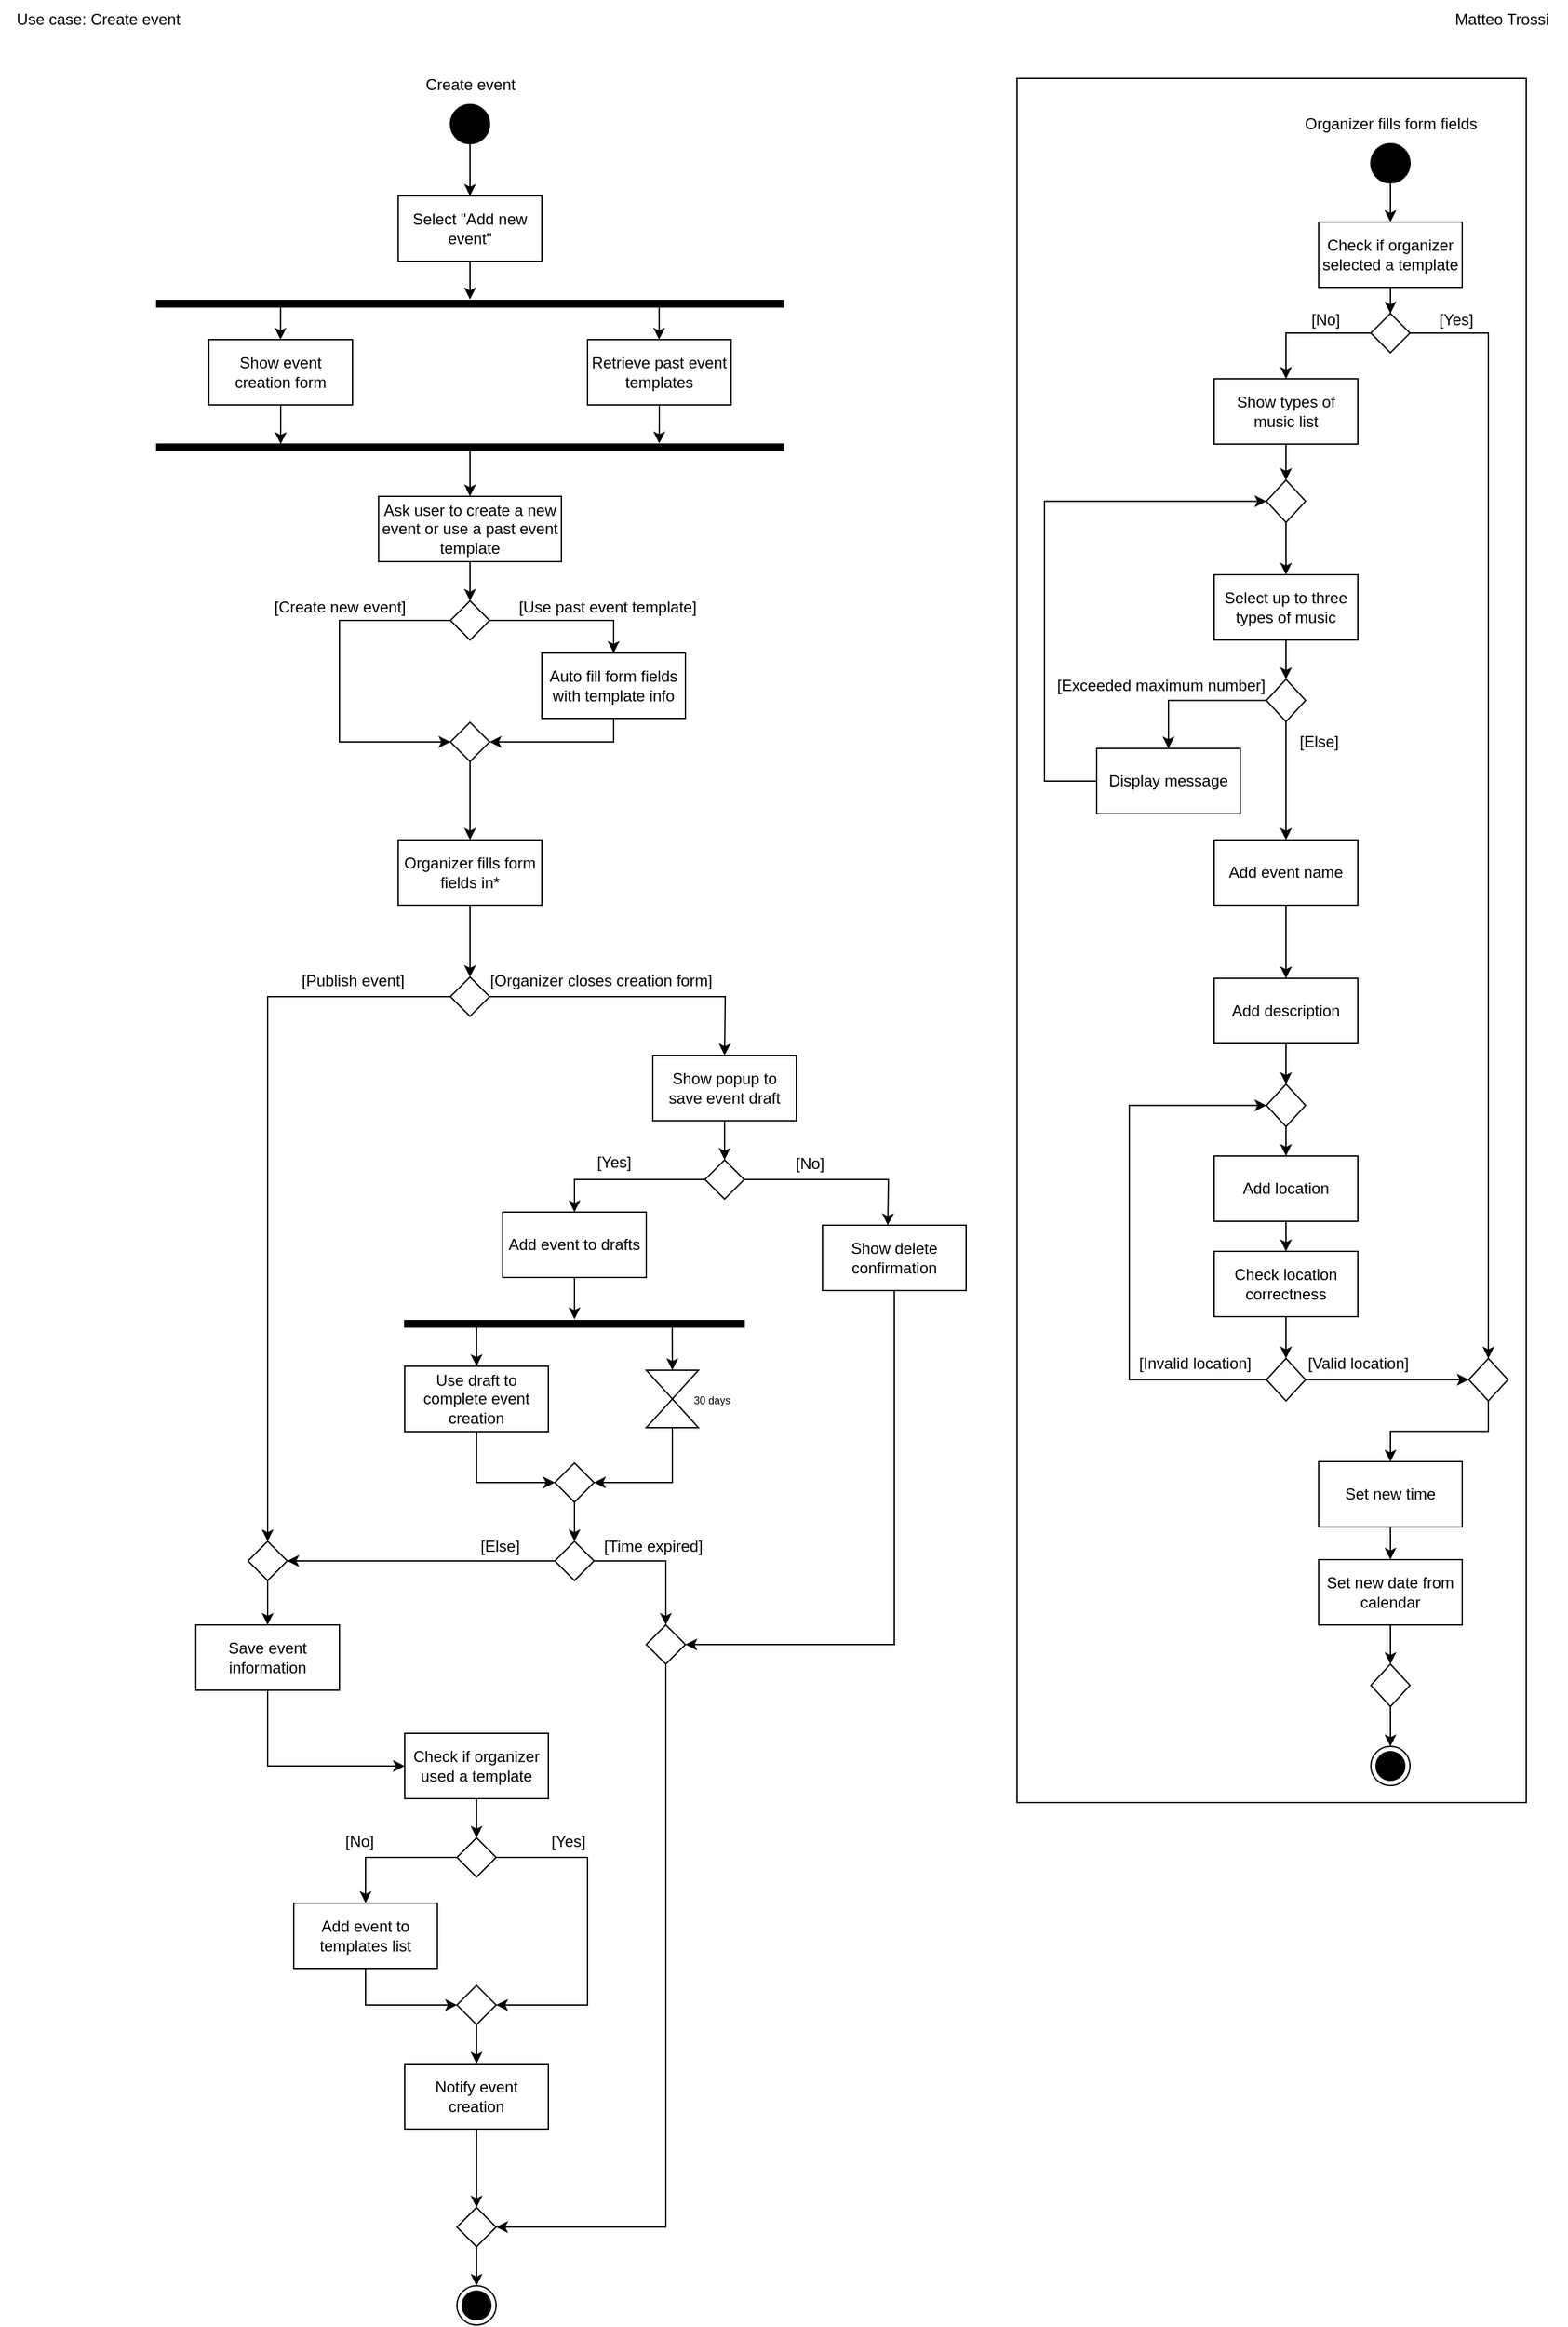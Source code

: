 <mxfile version="23.1.5" type="device">
  <diagram name="Pagina-1" id="si4TDgVHSqusrdg_kCTG">
    <mxGraphModel dx="1592" dy="876" grid="1" gridSize="10" guides="1" tooltips="1" connect="1" arrows="1" fold="1" page="1" pageScale="1" pageWidth="1200" pageHeight="1920" math="0" shadow="0">
      <root>
        <mxCell id="0" />
        <mxCell id="1" parent="0" />
        <mxCell id="D93T6N4fstOyUqNBrCEF-238" value="" style="rounded=0;whiteSpace=wrap;html=1;" parent="1" vertex="1">
          <mxGeometry x="779" y="60" width="390" height="1320" as="geometry" />
        </mxCell>
        <mxCell id="D93T6N4fstOyUqNBrCEF-4" value="Select &quot;Add new event&quot;" style="html=1;whiteSpace=wrap;" parent="1" vertex="1">
          <mxGeometry x="305" y="150" width="110" height="50" as="geometry" />
        </mxCell>
        <mxCell id="D93T6N4fstOyUqNBrCEF-13" value="" style="edgeStyle=orthogonalEdgeStyle;rounded=0;orthogonalLoop=1;jettySize=auto;html=1;" parent="1" source="D93T6N4fstOyUqNBrCEF-8" target="D93T6N4fstOyUqNBrCEF-4" edge="1">
          <mxGeometry relative="1" as="geometry" />
        </mxCell>
        <mxCell id="D93T6N4fstOyUqNBrCEF-8" value="" style="ellipse;fillColor=strokeColor;html=1;" parent="1" vertex="1">
          <mxGeometry x="345" y="80" width="30" height="30" as="geometry" />
        </mxCell>
        <mxCell id="D93T6N4fstOyUqNBrCEF-9" value="" style="ellipse;html=1;shape=endState;fillColor=strokeColor;" parent="1" vertex="1">
          <mxGeometry x="350" y="1750" width="30" height="30" as="geometry" />
        </mxCell>
        <mxCell id="D93T6N4fstOyUqNBrCEF-10" value="Use case: Create event" style="text;html=1;align=center;verticalAlign=middle;resizable=0;points=[];autosize=1;strokeColor=none;fillColor=none;" parent="1" vertex="1">
          <mxGeometry width="150" height="30" as="geometry" />
        </mxCell>
        <mxCell id="D93T6N4fstOyUqNBrCEF-11" value="Matteo Trossi" style="text;html=1;align=center;verticalAlign=middle;resizable=0;points=[];autosize=1;strokeColor=none;fillColor=none;" parent="1" vertex="1">
          <mxGeometry x="1100" width="100" height="30" as="geometry" />
        </mxCell>
        <mxCell id="D93T6N4fstOyUqNBrCEF-12" value="Create event" style="text;html=1;align=center;verticalAlign=middle;resizable=0;points=[];autosize=1;strokeColor=none;fillColor=none;" parent="1" vertex="1">
          <mxGeometry x="315" y="50" width="90" height="30" as="geometry" />
        </mxCell>
        <mxCell id="D93T6N4fstOyUqNBrCEF-116" style="edgeStyle=orthogonalEdgeStyle;rounded=0;orthogonalLoop=1;jettySize=auto;html=1;" parent="1" source="D93T6N4fstOyUqNBrCEF-17" edge="1">
          <mxGeometry relative="1" as="geometry">
            <mxPoint x="215" y="340" as="targetPoint" />
          </mxGeometry>
        </mxCell>
        <mxCell id="D93T6N4fstOyUqNBrCEF-17" value="Show event creation form" style="html=1;whiteSpace=wrap;" parent="1" vertex="1">
          <mxGeometry x="160" y="260" width="110" height="50" as="geometry" />
        </mxCell>
        <mxCell id="2oemb78n1IJz1QsY55nb-6" style="edgeStyle=orthogonalEdgeStyle;rounded=0;orthogonalLoop=1;jettySize=auto;html=1;entryX=0.5;entryY=0;entryDx=0;entryDy=0;" parent="1" source="D93T6N4fstOyUqNBrCEF-22" target="2oemb78n1IJz1QsY55nb-4" edge="1">
          <mxGeometry relative="1" as="geometry" />
        </mxCell>
        <mxCell id="D93T6N4fstOyUqNBrCEF-22" value="" style="html=1;points=[];perimeter=orthogonalPerimeter;fillColor=strokeColor;direction=south;" parent="1" vertex="1">
          <mxGeometry x="120" y="340" width="480" height="5" as="geometry" />
        </mxCell>
        <mxCell id="D93T6N4fstOyUqNBrCEF-23" value="Organizer fills form fields in*" style="html=1;whiteSpace=wrap;" parent="1" vertex="1">
          <mxGeometry x="305" y="643" width="110" height="50" as="geometry" />
        </mxCell>
        <mxCell id="D93T6N4fstOyUqNBrCEF-63" style="edgeStyle=orthogonalEdgeStyle;rounded=0;orthogonalLoop=1;jettySize=auto;html=1;entryX=0.5;entryY=0;entryDx=0;entryDy=0;" parent="1" source="D93T6N4fstOyUqNBrCEF-40" edge="1">
          <mxGeometry relative="1" as="geometry">
            <mxPoint x="555.0" y="808" as="targetPoint" />
          </mxGeometry>
        </mxCell>
        <mxCell id="D93T6N4fstOyUqNBrCEF-148" style="edgeStyle=orthogonalEdgeStyle;rounded=0;orthogonalLoop=1;jettySize=auto;html=1;entryX=0.5;entryY=0;entryDx=0;entryDy=0;" parent="1" source="D93T6N4fstOyUqNBrCEF-40" target="D93T6N4fstOyUqNBrCEF-147" edge="1">
          <mxGeometry relative="1" as="geometry" />
        </mxCell>
        <mxCell id="D93T6N4fstOyUqNBrCEF-40" value="" style="rhombus;" parent="1" vertex="1">
          <mxGeometry x="345" y="748" width="30" height="30" as="geometry" />
        </mxCell>
        <mxCell id="D93T6N4fstOyUqNBrCEF-41" value="Save event information" style="html=1;whiteSpace=wrap;" parent="1" vertex="1">
          <mxGeometry x="150" y="1244" width="110" height="50" as="geometry" />
        </mxCell>
        <mxCell id="D93T6N4fstOyUqNBrCEF-43" value="[Publish event]" style="text;html=1;align=center;verticalAlign=middle;resizable=0;points=[];autosize=1;strokeColor=none;fillColor=none;" parent="1" vertex="1">
          <mxGeometry x="220" y="736" width="100" height="30" as="geometry" />
        </mxCell>
        <mxCell id="D93T6N4fstOyUqNBrCEF-150" style="edgeStyle=orthogonalEdgeStyle;rounded=0;orthogonalLoop=1;jettySize=auto;html=1;exitX=0.5;exitY=1;exitDx=0;exitDy=0;" parent="1" source="D93T6N4fstOyUqNBrCEF-41" target="D93T6N4fstOyUqNBrCEF-161" edge="1">
          <mxGeometry relative="1" as="geometry">
            <mxPoint x="205" y="1370" as="sourcePoint" />
            <mxPoint x="310" y="1505" as="targetPoint" />
            <Array as="points">
              <mxPoint x="205" y="1352" />
            </Array>
          </mxGeometry>
        </mxCell>
        <mxCell id="D93T6N4fstOyUqNBrCEF-65" style="edgeStyle=orthogonalEdgeStyle;rounded=0;orthogonalLoop=1;jettySize=auto;html=1;entryX=0.5;entryY=0;entryDx=0;entryDy=0;" parent="1" source="D93T6N4fstOyUqNBrCEF-49" target="D93T6N4fstOyUqNBrCEF-64" edge="1">
          <mxGeometry relative="1" as="geometry" />
        </mxCell>
        <mxCell id="D93T6N4fstOyUqNBrCEF-49" value="Show popup to save event draft" style="html=1;whiteSpace=wrap;" parent="1" vertex="1">
          <mxGeometry x="500" y="808" width="110" height="50" as="geometry" />
        </mxCell>
        <mxCell id="D93T6N4fstOyUqNBrCEF-51" value="[Yes]" style="text;html=1;align=center;verticalAlign=middle;resizable=0;points=[];autosize=1;strokeColor=none;fillColor=none;" parent="1" vertex="1">
          <mxGeometry x="445" y="875" width="50" height="30" as="geometry" />
        </mxCell>
        <mxCell id="D93T6N4fstOyUqNBrCEF-61" value="[Organizer closes creation form]" style="text;html=1;align=center;verticalAlign=middle;resizable=0;points=[];autosize=1;strokeColor=none;fillColor=none;" parent="1" vertex="1">
          <mxGeometry x="365" y="736" width="190" height="30" as="geometry" />
        </mxCell>
        <mxCell id="D93T6N4fstOyUqNBrCEF-66" style="edgeStyle=orthogonalEdgeStyle;rounded=0;orthogonalLoop=1;jettySize=auto;html=1;exitX=0;exitY=0.5;exitDx=0;exitDy=0;entryX=0.5;entryY=0;entryDx=0;entryDy=0;" parent="1" source="D93T6N4fstOyUqNBrCEF-64" target="D93T6N4fstOyUqNBrCEF-139" edge="1">
          <mxGeometry relative="1" as="geometry">
            <mxPoint x="440.0" y="938" as="targetPoint" />
          </mxGeometry>
        </mxCell>
        <mxCell id="D93T6N4fstOyUqNBrCEF-69" style="edgeStyle=orthogonalEdgeStyle;rounded=0;orthogonalLoop=1;jettySize=auto;html=1;exitX=1;exitY=0.5;exitDx=0;exitDy=0;" parent="1" source="D93T6N4fstOyUqNBrCEF-64" edge="1">
          <mxGeometry relative="1" as="geometry">
            <mxPoint x="680" y="938" as="targetPoint" />
          </mxGeometry>
        </mxCell>
        <mxCell id="D93T6N4fstOyUqNBrCEF-64" value="" style="rhombus;" parent="1" vertex="1">
          <mxGeometry x="540" y="888" width="30" height="30" as="geometry" />
        </mxCell>
        <mxCell id="D93T6N4fstOyUqNBrCEF-145" style="edgeStyle=orthogonalEdgeStyle;rounded=0;orthogonalLoop=1;jettySize=auto;html=1;entryX=0;entryY=0.5;entryDx=0;entryDy=0;" parent="1" source="D93T6N4fstOyUqNBrCEF-67" target="D93T6N4fstOyUqNBrCEF-78" edge="1">
          <mxGeometry relative="1" as="geometry">
            <Array as="points">
              <mxPoint x="365" y="1135" />
            </Array>
          </mxGeometry>
        </mxCell>
        <mxCell id="D93T6N4fstOyUqNBrCEF-67" value="Use draft to complete event creation" style="html=1;whiteSpace=wrap;" parent="1" vertex="1">
          <mxGeometry x="310" y="1046" width="110" height="50" as="geometry" />
        </mxCell>
        <mxCell id="D93T6N4fstOyUqNBrCEF-103" style="edgeStyle=orthogonalEdgeStyle;rounded=0;orthogonalLoop=1;jettySize=auto;html=1;exitX=0.5;exitY=1;exitDx=0;exitDy=0;entryX=1;entryY=0.5;entryDx=0;entryDy=0;" parent="1" source="D93T6N4fstOyUqNBrCEF-70" target="D93T6N4fstOyUqNBrCEF-102" edge="1">
          <mxGeometry relative="1" as="geometry" />
        </mxCell>
        <mxCell id="D93T6N4fstOyUqNBrCEF-70" value="Show delete confirmation" style="html=1;whiteSpace=wrap;" parent="1" vertex="1">
          <mxGeometry x="630" y="938" width="110" height="50" as="geometry" />
        </mxCell>
        <mxCell id="D93T6N4fstOyUqNBrCEF-71" value="[No]" style="text;html=1;align=center;verticalAlign=middle;resizable=0;points=[];autosize=1;strokeColor=none;fillColor=none;" parent="1" vertex="1">
          <mxGeometry x="595" y="876" width="50" height="30" as="geometry" />
        </mxCell>
        <mxCell id="D93T6N4fstOyUqNBrCEF-73" style="edgeStyle=orthogonalEdgeStyle;rounded=0;orthogonalLoop=1;jettySize=auto;html=1;" parent="1" source="D93T6N4fstOyUqNBrCEF-72" target="D93T6N4fstOyUqNBrCEF-9" edge="1">
          <mxGeometry relative="1" as="geometry" />
        </mxCell>
        <mxCell id="D93T6N4fstOyUqNBrCEF-72" value="" style="rhombus;" parent="1" vertex="1">
          <mxGeometry x="350" y="1690" width="30" height="30" as="geometry" />
        </mxCell>
        <mxCell id="D93T6N4fstOyUqNBrCEF-142" style="edgeStyle=orthogonalEdgeStyle;rounded=0;orthogonalLoop=1;jettySize=auto;html=1;entryX=0.5;entryY=0;entryDx=0;entryDy=0;" parent="1" source="D93T6N4fstOyUqNBrCEF-76" target="D93T6N4fstOyUqNBrCEF-67" edge="1">
          <mxGeometry relative="1" as="geometry">
            <Array as="points">
              <mxPoint x="365" y="1030" />
              <mxPoint x="365" y="1030" />
            </Array>
          </mxGeometry>
        </mxCell>
        <mxCell id="D93T6N4fstOyUqNBrCEF-143" style="edgeStyle=orthogonalEdgeStyle;rounded=0;orthogonalLoop=1;jettySize=auto;html=1;entryX=0.5;entryY=1;entryDx=0;entryDy=0;" parent="1" target="D93T6N4fstOyUqNBrCEF-77" edge="1">
          <mxGeometry relative="1" as="geometry">
            <mxPoint x="514.94" y="1016" as="sourcePoint" />
            <mxPoint x="514.94" y="1040" as="targetPoint" />
            <Array as="points">
              <mxPoint x="515" y="1020" />
            </Array>
          </mxGeometry>
        </mxCell>
        <mxCell id="D93T6N4fstOyUqNBrCEF-76" value="" style="html=1;points=[];perimeter=orthogonalPerimeter;fillColor=strokeColor;direction=south;" parent="1" vertex="1">
          <mxGeometry x="310" y="1011" width="260" height="5" as="geometry" />
        </mxCell>
        <mxCell id="D93T6N4fstOyUqNBrCEF-89" style="edgeStyle=orthogonalEdgeStyle;rounded=0;orthogonalLoop=1;jettySize=auto;html=1;exitX=0.5;exitY=0;exitDx=0;exitDy=0;entryX=1;entryY=0.5;entryDx=0;entryDy=0;" parent="1" source="D93T6N4fstOyUqNBrCEF-77" target="D93T6N4fstOyUqNBrCEF-78" edge="1">
          <mxGeometry relative="1" as="geometry" />
        </mxCell>
        <mxCell id="D93T6N4fstOyUqNBrCEF-77" value="" style="shape=collate;html=1;direction=west;" parent="1" vertex="1">
          <mxGeometry x="495" y="1049" width="40" height="44" as="geometry" />
        </mxCell>
        <mxCell id="D93T6N4fstOyUqNBrCEF-90" style="edgeStyle=orthogonalEdgeStyle;rounded=0;orthogonalLoop=1;jettySize=auto;html=1;entryX=0.5;entryY=0;entryDx=0;entryDy=0;" parent="1" source="D93T6N4fstOyUqNBrCEF-78" target="D93T6N4fstOyUqNBrCEF-91" edge="1">
          <mxGeometry relative="1" as="geometry">
            <mxPoint x="440" y="1146" as="targetPoint" />
            <Array as="points" />
          </mxGeometry>
        </mxCell>
        <mxCell id="D93T6N4fstOyUqNBrCEF-78" value="" style="rhombus;" parent="1" vertex="1">
          <mxGeometry x="425" y="1120" width="30" height="30" as="geometry" />
        </mxCell>
        <mxCell id="D93T6N4fstOyUqNBrCEF-79" value="&lt;font style=&quot;font-size: 8px;&quot;&gt;30 days&lt;/font&gt;" style="text;html=1;align=center;verticalAlign=middle;resizable=0;points=[];autosize=1;strokeColor=none;fillColor=none;" parent="1" vertex="1">
          <mxGeometry x="520" y="1056" width="50" height="30" as="geometry" />
        </mxCell>
        <mxCell id="D93T6N4fstOyUqNBrCEF-94" style="edgeStyle=orthogonalEdgeStyle;rounded=0;orthogonalLoop=1;jettySize=auto;html=1;entryX=0.5;entryY=0;entryDx=0;entryDy=0;" parent="1" source="D93T6N4fstOyUqNBrCEF-91" target="D93T6N4fstOyUqNBrCEF-102" edge="1">
          <mxGeometry relative="1" as="geometry">
            <mxPoint x="510" y="1196" as="targetPoint" />
          </mxGeometry>
        </mxCell>
        <mxCell id="D93T6N4fstOyUqNBrCEF-95" style="edgeStyle=orthogonalEdgeStyle;rounded=0;orthogonalLoop=1;jettySize=auto;html=1;exitX=0;exitY=0.5;exitDx=0;exitDy=0;entryX=1;entryY=0.5;entryDx=0;entryDy=0;" parent="1" source="D93T6N4fstOyUqNBrCEF-91" target="D93T6N4fstOyUqNBrCEF-147" edge="1">
          <mxGeometry relative="1" as="geometry">
            <mxPoint x="370" y="1244" as="targetPoint" />
            <Array as="points" />
          </mxGeometry>
        </mxCell>
        <mxCell id="D93T6N4fstOyUqNBrCEF-91" value="" style="rhombus;" parent="1" vertex="1">
          <mxGeometry x="425" y="1180" width="30" height="30" as="geometry" />
        </mxCell>
        <mxCell id="D93T6N4fstOyUqNBrCEF-96" value="[Time expired]" style="text;html=1;align=center;verticalAlign=middle;resizable=0;points=[];autosize=1;strokeColor=none;fillColor=none;" parent="1" vertex="1">
          <mxGeometry x="450" y="1169" width="100" height="30" as="geometry" />
        </mxCell>
        <mxCell id="D93T6N4fstOyUqNBrCEF-97" value="&amp;nbsp;[Else]" style="text;html=1;align=center;verticalAlign=middle;resizable=0;points=[];autosize=1;strokeColor=none;fillColor=none;" parent="1" vertex="1">
          <mxGeometry x="351" y="1169" width="60" height="30" as="geometry" />
        </mxCell>
        <mxCell id="D93T6N4fstOyUqNBrCEF-104" style="edgeStyle=orthogonalEdgeStyle;rounded=0;orthogonalLoop=1;jettySize=auto;html=1;exitX=0.5;exitY=1;exitDx=0;exitDy=0;entryX=1;entryY=0.5;entryDx=0;entryDy=0;" parent="1" source="D93T6N4fstOyUqNBrCEF-102" target="D93T6N4fstOyUqNBrCEF-72" edge="1">
          <mxGeometry relative="1" as="geometry" />
        </mxCell>
        <mxCell id="D93T6N4fstOyUqNBrCEF-102" value="" style="rhombus;" parent="1" vertex="1">
          <mxGeometry x="495" y="1244" width="30" height="30" as="geometry" />
        </mxCell>
        <mxCell id="D93T6N4fstOyUqNBrCEF-117" style="edgeStyle=orthogonalEdgeStyle;rounded=0;orthogonalLoop=1;jettySize=auto;html=1;entryX=-0.1;entryY=0.198;entryDx=0;entryDy=0;entryPerimeter=0;" parent="1" source="D93T6N4fstOyUqNBrCEF-105" target="D93T6N4fstOyUqNBrCEF-22" edge="1">
          <mxGeometry relative="1" as="geometry">
            <mxPoint x="505" y="350.0" as="targetPoint" />
          </mxGeometry>
        </mxCell>
        <mxCell id="D93T6N4fstOyUqNBrCEF-105" value="Retrieve past event templates" style="html=1;whiteSpace=wrap;" parent="1" vertex="1">
          <mxGeometry x="450" y="260" width="110" height="50" as="geometry" />
        </mxCell>
        <mxCell id="D93T6N4fstOyUqNBrCEF-106" value="" style="html=1;points=[];perimeter=orthogonalPerimeter;fillColor=strokeColor;direction=south;" parent="1" vertex="1">
          <mxGeometry x="120" y="230" width="480" height="5" as="geometry" />
        </mxCell>
        <mxCell id="D93T6N4fstOyUqNBrCEF-112" style="edgeStyle=orthogonalEdgeStyle;rounded=0;orthogonalLoop=1;jettySize=auto;html=1;entryX=-0.145;entryY=0.5;entryDx=0;entryDy=0;entryPerimeter=0;" parent="1" source="D93T6N4fstOyUqNBrCEF-4" target="D93T6N4fstOyUqNBrCEF-106" edge="1">
          <mxGeometry relative="1" as="geometry" />
        </mxCell>
        <mxCell id="D93T6N4fstOyUqNBrCEF-133" style="edgeStyle=orthogonalEdgeStyle;rounded=0;orthogonalLoop=1;jettySize=auto;html=1;entryX=0;entryY=0.5;entryDx=0;entryDy=0;exitX=0;exitY=0.5;exitDx=0;exitDy=0;" parent="1" source="D93T6N4fstOyUqNBrCEF-119" target="D93T6N4fstOyUqNBrCEF-130" edge="1">
          <mxGeometry relative="1" as="geometry">
            <Array as="points">
              <mxPoint x="260" y="475" />
              <mxPoint x="260" y="568" />
            </Array>
            <mxPoint x="340" y="470" as="sourcePoint" />
          </mxGeometry>
        </mxCell>
        <mxCell id="D93T6N4fstOyUqNBrCEF-119" value="" style="rhombus;" parent="1" vertex="1">
          <mxGeometry x="345" y="460" width="30" height="30" as="geometry" />
        </mxCell>
        <mxCell id="D93T6N4fstOyUqNBrCEF-123" value="[Create new event]" style="text;html=1;align=center;verticalAlign=middle;resizable=0;points=[];autosize=1;strokeColor=none;fillColor=none;" parent="1" vertex="1">
          <mxGeometry x="200" y="450" width="120" height="30" as="geometry" />
        </mxCell>
        <mxCell id="D93T6N4fstOyUqNBrCEF-125" value="[Use past event template]" style="text;html=1;align=center;verticalAlign=middle;resizable=0;points=[];autosize=1;strokeColor=none;fillColor=none;" parent="1" vertex="1">
          <mxGeometry x="385" y="450" width="160" height="30" as="geometry" />
        </mxCell>
        <mxCell id="D93T6N4fstOyUqNBrCEF-132" style="edgeStyle=orthogonalEdgeStyle;rounded=0;orthogonalLoop=1;jettySize=auto;html=1;entryX=1;entryY=0.5;entryDx=0;entryDy=0;" parent="1" source="D93T6N4fstOyUqNBrCEF-126" target="D93T6N4fstOyUqNBrCEF-130" edge="1">
          <mxGeometry relative="1" as="geometry">
            <Array as="points">
              <mxPoint x="470" y="568" />
            </Array>
          </mxGeometry>
        </mxCell>
        <mxCell id="D93T6N4fstOyUqNBrCEF-126" value="Auto fill form fields with template info" style="html=1;whiteSpace=wrap;" parent="1" vertex="1">
          <mxGeometry x="415" y="500" width="110" height="50" as="geometry" />
        </mxCell>
        <mxCell id="D93T6N4fstOyUqNBrCEF-129" style="edgeStyle=orthogonalEdgeStyle;rounded=0;orthogonalLoop=1;jettySize=auto;html=1;entryX=0.5;entryY=0;entryDx=0;entryDy=0;" parent="1" source="D93T6N4fstOyUqNBrCEF-23" target="D93T6N4fstOyUqNBrCEF-40" edge="1">
          <mxGeometry relative="1" as="geometry">
            <mxPoint x="370" y="733" as="targetPoint" />
          </mxGeometry>
        </mxCell>
        <mxCell id="D93T6N4fstOyUqNBrCEF-131" style="edgeStyle=orthogonalEdgeStyle;rounded=0;orthogonalLoop=1;jettySize=auto;html=1;entryX=0.5;entryY=0;entryDx=0;entryDy=0;" parent="1" source="D93T6N4fstOyUqNBrCEF-130" target="D93T6N4fstOyUqNBrCEF-23" edge="1">
          <mxGeometry relative="1" as="geometry" />
        </mxCell>
        <mxCell id="D93T6N4fstOyUqNBrCEF-130" value="" style="rhombus;" parent="1" vertex="1">
          <mxGeometry x="345" y="553" width="30" height="30" as="geometry" />
        </mxCell>
        <mxCell id="D93T6N4fstOyUqNBrCEF-136" style="edgeStyle=orthogonalEdgeStyle;rounded=0;orthogonalLoop=1;jettySize=auto;html=1;exitX=1;exitY=0.5;exitDx=0;exitDy=0;entryX=0.5;entryY=0;entryDx=0;entryDy=0;" parent="1" source="D93T6N4fstOyUqNBrCEF-119" target="D93T6N4fstOyUqNBrCEF-126" edge="1">
          <mxGeometry relative="1" as="geometry">
            <mxPoint x="375" y="415" as="sourcePoint" />
            <mxPoint x="470.38" y="457" as="targetPoint" />
            <Array as="points">
              <mxPoint x="470" y="475" />
            </Array>
          </mxGeometry>
        </mxCell>
        <mxCell id="D93T6N4fstOyUqNBrCEF-139" value="Add event to drafts" style="html=1;whiteSpace=wrap;" parent="1" vertex="1">
          <mxGeometry x="385" y="928" width="110" height="50" as="geometry" />
        </mxCell>
        <mxCell id="D93T6N4fstOyUqNBrCEF-141" style="edgeStyle=orthogonalEdgeStyle;rounded=0;orthogonalLoop=1;jettySize=auto;html=1;" parent="1" source="D93T6N4fstOyUqNBrCEF-139" edge="1">
          <mxGeometry relative="1" as="geometry">
            <mxPoint x="440" y="1010" as="targetPoint" />
          </mxGeometry>
        </mxCell>
        <mxCell id="D93T6N4fstOyUqNBrCEF-149" style="edgeStyle=orthogonalEdgeStyle;rounded=0;orthogonalLoop=1;jettySize=auto;html=1;entryX=0.5;entryY=0;entryDx=0;entryDy=0;" parent="1" source="D93T6N4fstOyUqNBrCEF-147" target="D93T6N4fstOyUqNBrCEF-41" edge="1">
          <mxGeometry relative="1" as="geometry" />
        </mxCell>
        <mxCell id="D93T6N4fstOyUqNBrCEF-147" value="" style="rhombus;" parent="1" vertex="1">
          <mxGeometry x="190" y="1180" width="30" height="30" as="geometry" />
        </mxCell>
        <mxCell id="D93T6N4fstOyUqNBrCEF-198" style="edgeStyle=orthogonalEdgeStyle;rounded=0;orthogonalLoop=1;jettySize=auto;html=1;" parent="1" source="D93T6N4fstOyUqNBrCEF-151" target="D93T6N4fstOyUqNBrCEF-180" edge="1">
          <mxGeometry relative="1" as="geometry" />
        </mxCell>
        <mxCell id="D93T6N4fstOyUqNBrCEF-151" value="" style="ellipse;fillColor=strokeColor;html=1;" parent="1" vertex="1">
          <mxGeometry x="1050" y="110" width="30" height="30" as="geometry" />
        </mxCell>
        <mxCell id="D93T6N4fstOyUqNBrCEF-152" value="" style="ellipse;html=1;shape=endState;fillColor=strokeColor;" parent="1" vertex="1">
          <mxGeometry x="1050" y="1337" width="30" height="30" as="geometry" />
        </mxCell>
        <mxCell id="D93T6N4fstOyUqNBrCEF-153" value="Organizer fills form fields" style="text;html=1;align=center;verticalAlign=middle;resizable=0;points=[];autosize=1;strokeColor=none;fillColor=none;" parent="1" vertex="1">
          <mxGeometry x="985" y="80" width="160" height="30" as="geometry" />
        </mxCell>
        <mxCell id="D93T6N4fstOyUqNBrCEF-157" style="edgeStyle=orthogonalEdgeStyle;rounded=0;orthogonalLoop=1;jettySize=auto;html=1;" parent="1" source="D93T6N4fstOyUqNBrCEF-155" target="D93T6N4fstOyUqNBrCEF-203" edge="1">
          <mxGeometry relative="1" as="geometry">
            <mxPoint x="960" y="290" as="targetPoint" />
          </mxGeometry>
        </mxCell>
        <mxCell id="D93T6N4fstOyUqNBrCEF-158" style="edgeStyle=orthogonalEdgeStyle;rounded=0;orthogonalLoop=1;jettySize=auto;html=1;exitX=1;exitY=0.5;exitDx=0;exitDy=0;entryX=0.5;entryY=0;entryDx=0;entryDy=0;" parent="1" source="D93T6N4fstOyUqNBrCEF-155" target="D93T6N4fstOyUqNBrCEF-234" edge="1">
          <mxGeometry relative="1" as="geometry">
            <mxPoint x="1140" y="1000" as="targetPoint" />
            <Array as="points">
              <mxPoint x="1140" y="255" />
              <mxPoint x="1140" y="1040" />
            </Array>
          </mxGeometry>
        </mxCell>
        <mxCell id="D93T6N4fstOyUqNBrCEF-155" value="" style="rhombus;" parent="1" vertex="1">
          <mxGeometry x="1050" y="240" width="30" height="30" as="geometry" />
        </mxCell>
        <mxCell id="D93T6N4fstOyUqNBrCEF-169" style="edgeStyle=orthogonalEdgeStyle;rounded=0;orthogonalLoop=1;jettySize=auto;html=1;entryX=0.5;entryY=0;entryDx=0;entryDy=0;" parent="1" source="D93T6N4fstOyUqNBrCEF-161" target="D93T6N4fstOyUqNBrCEF-162" edge="1">
          <mxGeometry relative="1" as="geometry" />
        </mxCell>
        <mxCell id="D93T6N4fstOyUqNBrCEF-161" value="Check if organizer used a template" style="html=1;whiteSpace=wrap;" parent="1" vertex="1">
          <mxGeometry x="310" y="1327" width="110" height="50" as="geometry" />
        </mxCell>
        <mxCell id="D93T6N4fstOyUqNBrCEF-168" style="edgeStyle=orthogonalEdgeStyle;rounded=0;orthogonalLoop=1;jettySize=auto;html=1;exitX=1;exitY=0.5;exitDx=0;exitDy=0;entryX=1;entryY=0.5;entryDx=0;entryDy=0;" parent="1" source="D93T6N4fstOyUqNBrCEF-162" target="D93T6N4fstOyUqNBrCEF-174" edge="1">
          <mxGeometry relative="1" as="geometry">
            <mxPoint x="380" y="1542" as="targetPoint" />
            <Array as="points">
              <mxPoint x="450" y="1422" />
              <mxPoint x="450" y="1535" />
            </Array>
          </mxGeometry>
        </mxCell>
        <mxCell id="D93T6N4fstOyUqNBrCEF-176" style="edgeStyle=orthogonalEdgeStyle;rounded=0;orthogonalLoop=1;jettySize=auto;html=1;entryX=0.5;entryY=0;entryDx=0;entryDy=0;" parent="1" source="D93T6N4fstOyUqNBrCEF-162" target="D93T6N4fstOyUqNBrCEF-173" edge="1">
          <mxGeometry relative="1" as="geometry" />
        </mxCell>
        <mxCell id="D93T6N4fstOyUqNBrCEF-162" value="" style="rhombus;" parent="1" vertex="1">
          <mxGeometry x="350" y="1407" width="30" height="30" as="geometry" />
        </mxCell>
        <mxCell id="D93T6N4fstOyUqNBrCEF-171" value="[Yes]" style="text;html=1;align=center;verticalAlign=middle;resizable=0;points=[];autosize=1;strokeColor=none;fillColor=none;" parent="1" vertex="1">
          <mxGeometry x="410" y="1395" width="50" height="30" as="geometry" />
        </mxCell>
        <mxCell id="D93T6N4fstOyUqNBrCEF-172" value="[No]" style="text;html=1;align=center;verticalAlign=middle;resizable=0;points=[];autosize=1;strokeColor=none;fillColor=none;" parent="1" vertex="1">
          <mxGeometry x="250" y="1395" width="50" height="30" as="geometry" />
        </mxCell>
        <mxCell id="D93T6N4fstOyUqNBrCEF-173" value="Add event to templates list" style="html=1;whiteSpace=wrap;" parent="1" vertex="1">
          <mxGeometry x="225" y="1457" width="110" height="50" as="geometry" />
        </mxCell>
        <mxCell id="D93T6N4fstOyUqNBrCEF-196" style="edgeStyle=orthogonalEdgeStyle;rounded=0;orthogonalLoop=1;jettySize=auto;html=1;entryX=0.5;entryY=0;entryDx=0;entryDy=0;" parent="1" source="D93T6N4fstOyUqNBrCEF-174" target="D93T6N4fstOyUqNBrCEF-193" edge="1">
          <mxGeometry relative="1" as="geometry" />
        </mxCell>
        <mxCell id="D93T6N4fstOyUqNBrCEF-174" value="" style="rhombus;" parent="1" vertex="1">
          <mxGeometry x="350" y="1520" width="30" height="30" as="geometry" />
        </mxCell>
        <mxCell id="D93T6N4fstOyUqNBrCEF-199" style="edgeStyle=orthogonalEdgeStyle;rounded=0;orthogonalLoop=1;jettySize=auto;html=1;entryX=0.5;entryY=0;entryDx=0;entryDy=0;" parent="1" source="D93T6N4fstOyUqNBrCEF-180" target="D93T6N4fstOyUqNBrCEF-155" edge="1">
          <mxGeometry relative="1" as="geometry" />
        </mxCell>
        <mxCell id="D93T6N4fstOyUqNBrCEF-180" value="Check if organizer selected a template" style="html=1;whiteSpace=wrap;" parent="1" vertex="1">
          <mxGeometry x="1010" y="170" width="110" height="50" as="geometry" />
        </mxCell>
        <mxCell id="D93T6N4fstOyUqNBrCEF-185" style="edgeStyle=orthogonalEdgeStyle;rounded=0;orthogonalLoop=1;jettySize=auto;html=1;entryX=0;entryY=0.5;entryDx=0;entryDy=0;" parent="1" source="D93T6N4fstOyUqNBrCEF-173" target="D93T6N4fstOyUqNBrCEF-174" edge="1">
          <mxGeometry relative="1" as="geometry">
            <Array as="points">
              <mxPoint x="280" y="1535" />
            </Array>
            <mxPoint x="280.0" y="1577" as="sourcePoint" />
          </mxGeometry>
        </mxCell>
        <mxCell id="D93T6N4fstOyUqNBrCEF-192" style="edgeStyle=orthogonalEdgeStyle;rounded=0;orthogonalLoop=1;jettySize=auto;html=1;" parent="1" source="D93T6N4fstOyUqNBrCEF-193" edge="1">
          <mxGeometry relative="1" as="geometry">
            <mxPoint x="365" y="1690" as="targetPoint" />
          </mxGeometry>
        </mxCell>
        <mxCell id="D93T6N4fstOyUqNBrCEF-193" value="Notify event creation" style="html=1;whiteSpace=wrap;" parent="1" vertex="1">
          <mxGeometry x="310" y="1580" width="110" height="50" as="geometry" />
        </mxCell>
        <mxCell id="D93T6N4fstOyUqNBrCEF-200" value="[Yes]" style="text;html=1;align=center;verticalAlign=middle;resizable=0;points=[];autosize=1;strokeColor=none;fillColor=none;" parent="1" vertex="1">
          <mxGeometry x="1090" y="230" width="50" height="30" as="geometry" />
        </mxCell>
        <mxCell id="D93T6N4fstOyUqNBrCEF-201" value="[No]" style="text;html=1;align=center;verticalAlign=middle;resizable=0;points=[];autosize=1;strokeColor=none;fillColor=none;" parent="1" vertex="1">
          <mxGeometry x="990" y="230" width="50" height="30" as="geometry" />
        </mxCell>
        <mxCell id="2oemb78n1IJz1QsY55nb-8" style="edgeStyle=orthogonalEdgeStyle;rounded=0;orthogonalLoop=1;jettySize=auto;html=1;" parent="1" source="D93T6N4fstOyUqNBrCEF-202" target="2oemb78n1IJz1QsY55nb-7" edge="1">
          <mxGeometry relative="1" as="geometry" />
        </mxCell>
        <mxCell id="D93T6N4fstOyUqNBrCEF-202" value="Set new time" style="html=1;whiteSpace=wrap;" parent="1" vertex="1">
          <mxGeometry x="1010" y="1119" width="110" height="50" as="geometry" />
        </mxCell>
        <mxCell id="D93T6N4fstOyUqNBrCEF-206" style="edgeStyle=orthogonalEdgeStyle;rounded=0;orthogonalLoop=1;jettySize=auto;html=1;exitX=0.5;exitY=1;exitDx=0;exitDy=0;entryX=0.5;entryY=0;entryDx=0;entryDy=0;" parent="1" source="D93T6N4fstOyUqNBrCEF-203" target="D93T6N4fstOyUqNBrCEF-205" edge="1">
          <mxGeometry relative="1" as="geometry" />
        </mxCell>
        <mxCell id="D93T6N4fstOyUqNBrCEF-203" value="Show types of music list" style="html=1;whiteSpace=wrap;" parent="1" vertex="1">
          <mxGeometry x="930" y="290" width="110" height="50" as="geometry" />
        </mxCell>
        <mxCell id="D93T6N4fstOyUqNBrCEF-209" style="edgeStyle=orthogonalEdgeStyle;rounded=0;orthogonalLoop=1;jettySize=auto;html=1;" parent="1" source="D93T6N4fstOyUqNBrCEF-204" target="D93T6N4fstOyUqNBrCEF-208" edge="1">
          <mxGeometry relative="1" as="geometry" />
        </mxCell>
        <mxCell id="D93T6N4fstOyUqNBrCEF-204" value="Select up to three types of music" style="html=1;whiteSpace=wrap;" parent="1" vertex="1">
          <mxGeometry x="930" y="440" width="110" height="50" as="geometry" />
        </mxCell>
        <mxCell id="D93T6N4fstOyUqNBrCEF-207" style="edgeStyle=orthogonalEdgeStyle;rounded=0;orthogonalLoop=1;jettySize=auto;html=1;" parent="1" source="D93T6N4fstOyUqNBrCEF-205" target="D93T6N4fstOyUqNBrCEF-204" edge="1">
          <mxGeometry relative="1" as="geometry" />
        </mxCell>
        <mxCell id="D93T6N4fstOyUqNBrCEF-205" value="" style="rhombus;" parent="1" vertex="1">
          <mxGeometry x="970" y="367.5" width="30" height="32.5" as="geometry" />
        </mxCell>
        <mxCell id="D93T6N4fstOyUqNBrCEF-210" style="edgeStyle=orthogonalEdgeStyle;rounded=0;orthogonalLoop=1;jettySize=auto;html=1;" parent="1" source="D93T6N4fstOyUqNBrCEF-208" target="D93T6N4fstOyUqNBrCEF-212" edge="1">
          <mxGeometry relative="1" as="geometry">
            <mxPoint x="865" y="570" as="targetPoint" />
            <Array as="points">
              <mxPoint x="895" y="536" />
            </Array>
          </mxGeometry>
        </mxCell>
        <mxCell id="D93T6N4fstOyUqNBrCEF-214" style="edgeStyle=orthogonalEdgeStyle;rounded=0;orthogonalLoop=1;jettySize=auto;html=1;entryX=0.5;entryY=0;entryDx=0;entryDy=0;" parent="1" source="D93T6N4fstOyUqNBrCEF-208" target="D93T6N4fstOyUqNBrCEF-216" edge="1">
          <mxGeometry relative="1" as="geometry">
            <mxPoint x="985" y="650" as="targetPoint" />
          </mxGeometry>
        </mxCell>
        <mxCell id="D93T6N4fstOyUqNBrCEF-208" value="" style="rhombus;" parent="1" vertex="1">
          <mxGeometry x="970" y="520" width="30" height="32.5" as="geometry" />
        </mxCell>
        <mxCell id="D93T6N4fstOyUqNBrCEF-211" value="[Exceeded maximum number]" style="text;html=1;align=center;verticalAlign=middle;resizable=0;points=[];autosize=1;strokeColor=none;fillColor=none;" parent="1" vertex="1">
          <mxGeometry x="799" y="510" width="180" height="30" as="geometry" />
        </mxCell>
        <mxCell id="D93T6N4fstOyUqNBrCEF-213" style="edgeStyle=orthogonalEdgeStyle;rounded=0;orthogonalLoop=1;jettySize=auto;html=1;entryX=0;entryY=0.5;entryDx=0;entryDy=0;" parent="1" source="D93T6N4fstOyUqNBrCEF-212" target="D93T6N4fstOyUqNBrCEF-205" edge="1">
          <mxGeometry relative="1" as="geometry">
            <mxPoint x="814" y="670" as="targetPoint" />
            <Array as="points">
              <mxPoint x="800" y="598" />
              <mxPoint x="800" y="384" />
            </Array>
          </mxGeometry>
        </mxCell>
        <mxCell id="D93T6N4fstOyUqNBrCEF-212" value="Display message" style="html=1;whiteSpace=wrap;" parent="1" vertex="1">
          <mxGeometry x="840" y="573" width="110" height="50" as="geometry" />
        </mxCell>
        <mxCell id="D93T6N4fstOyUqNBrCEF-215" value="[Else]" style="text;html=1;align=center;verticalAlign=middle;resizable=0;points=[];autosize=1;strokeColor=none;fillColor=none;" parent="1" vertex="1">
          <mxGeometry x="985" y="553" width="50" height="30" as="geometry" />
        </mxCell>
        <mxCell id="D93T6N4fstOyUqNBrCEF-218" style="edgeStyle=orthogonalEdgeStyle;rounded=0;orthogonalLoop=1;jettySize=auto;html=1;" parent="1" source="D93T6N4fstOyUqNBrCEF-216" target="D93T6N4fstOyUqNBrCEF-219" edge="1">
          <mxGeometry relative="1" as="geometry">
            <mxPoint x="985" y="750" as="targetPoint" />
          </mxGeometry>
        </mxCell>
        <mxCell id="D93T6N4fstOyUqNBrCEF-216" value="Add event name" style="html=1;whiteSpace=wrap;" parent="1" vertex="1">
          <mxGeometry x="930" y="643" width="110" height="50" as="geometry" />
        </mxCell>
        <mxCell id="D93T6N4fstOyUqNBrCEF-222" style="edgeStyle=orthogonalEdgeStyle;rounded=0;orthogonalLoop=1;jettySize=auto;html=1;entryX=0.5;entryY=0;entryDx=0;entryDy=0;" parent="1" source="D93T6N4fstOyUqNBrCEF-219" target="D93T6N4fstOyUqNBrCEF-221" edge="1">
          <mxGeometry relative="1" as="geometry" />
        </mxCell>
        <mxCell id="D93T6N4fstOyUqNBrCEF-219" value="Add description" style="html=1;whiteSpace=wrap;" parent="1" vertex="1">
          <mxGeometry x="930" y="749" width="110" height="50" as="geometry" />
        </mxCell>
        <mxCell id="D93T6N4fstOyUqNBrCEF-229" style="edgeStyle=orthogonalEdgeStyle;rounded=0;orthogonalLoop=1;jettySize=auto;html=1;entryX=0.5;entryY=0;entryDx=0;entryDy=0;" parent="1" source="D93T6N4fstOyUqNBrCEF-220" target="D93T6N4fstOyUqNBrCEF-224" edge="1">
          <mxGeometry relative="1" as="geometry" />
        </mxCell>
        <mxCell id="D93T6N4fstOyUqNBrCEF-220" value="Add location" style="html=1;whiteSpace=wrap;" parent="1" vertex="1">
          <mxGeometry x="930" y="885" width="110" height="50" as="geometry" />
        </mxCell>
        <mxCell id="D93T6N4fstOyUqNBrCEF-223" style="edgeStyle=orthogonalEdgeStyle;rounded=0;orthogonalLoop=1;jettySize=auto;html=1;entryX=0.5;entryY=0;entryDx=0;entryDy=0;" parent="1" source="D93T6N4fstOyUqNBrCEF-221" target="D93T6N4fstOyUqNBrCEF-220" edge="1">
          <mxGeometry relative="1" as="geometry" />
        </mxCell>
        <mxCell id="D93T6N4fstOyUqNBrCEF-221" value="" style="rhombus;" parent="1" vertex="1">
          <mxGeometry x="970" y="830" width="30" height="32.5" as="geometry" />
        </mxCell>
        <mxCell id="D93T6N4fstOyUqNBrCEF-226" style="edgeStyle=orthogonalEdgeStyle;rounded=0;orthogonalLoop=1;jettySize=auto;html=1;entryX=0.5;entryY=0;entryDx=0;entryDy=0;" parent="1" source="D93T6N4fstOyUqNBrCEF-224" target="D93T6N4fstOyUqNBrCEF-225" edge="1">
          <mxGeometry relative="1" as="geometry" />
        </mxCell>
        <mxCell id="D93T6N4fstOyUqNBrCEF-224" value="Check location correctness" style="html=1;whiteSpace=wrap;" parent="1" vertex="1">
          <mxGeometry x="930" y="958" width="110" height="50" as="geometry" />
        </mxCell>
        <mxCell id="D93T6N4fstOyUqNBrCEF-227" style="edgeStyle=orthogonalEdgeStyle;rounded=0;orthogonalLoop=1;jettySize=auto;html=1;entryX=0;entryY=0.5;entryDx=0;entryDy=0;" parent="1" source="D93T6N4fstOyUqNBrCEF-225" target="D93T6N4fstOyUqNBrCEF-221" edge="1">
          <mxGeometry relative="1" as="geometry">
            <Array as="points">
              <mxPoint x="865" y="1056" />
              <mxPoint x="865" y="846" />
            </Array>
          </mxGeometry>
        </mxCell>
        <mxCell id="D93T6N4fstOyUqNBrCEF-230" style="edgeStyle=orthogonalEdgeStyle;rounded=0;orthogonalLoop=1;jettySize=auto;html=1;entryX=0;entryY=0.5;entryDx=0;entryDy=0;" parent="1" source="D93T6N4fstOyUqNBrCEF-225" target="D93T6N4fstOyUqNBrCEF-234" edge="1">
          <mxGeometry relative="1" as="geometry">
            <mxPoint x="1075" y="1056.25" as="targetPoint" />
          </mxGeometry>
        </mxCell>
        <mxCell id="D93T6N4fstOyUqNBrCEF-225" value="" style="rhombus;" parent="1" vertex="1">
          <mxGeometry x="970" y="1040" width="30" height="32.5" as="geometry" />
        </mxCell>
        <mxCell id="D93T6N4fstOyUqNBrCEF-228" value="[Invalid location]" style="text;html=1;align=center;verticalAlign=middle;resizable=0;points=[];autosize=1;strokeColor=none;fillColor=none;" parent="1" vertex="1">
          <mxGeometry x="860" y="1028.5" width="110" height="30" as="geometry" />
        </mxCell>
        <mxCell id="D93T6N4fstOyUqNBrCEF-231" value="[Valid location]" style="text;html=1;align=center;verticalAlign=middle;resizable=0;points=[];autosize=1;strokeColor=none;fillColor=none;" parent="1" vertex="1">
          <mxGeometry x="990" y="1028.5" width="100" height="30" as="geometry" />
        </mxCell>
        <mxCell id="D93T6N4fstOyUqNBrCEF-237" style="edgeStyle=orthogonalEdgeStyle;rounded=0;orthogonalLoop=1;jettySize=auto;html=1;exitX=0.5;exitY=1;exitDx=0;exitDy=0;" parent="1" source="D93T6N4fstOyUqNBrCEF-234" target="D93T6N4fstOyUqNBrCEF-202" edge="1">
          <mxGeometry relative="1" as="geometry" />
        </mxCell>
        <mxCell id="D93T6N4fstOyUqNBrCEF-234" value="" style="rhombus;" parent="1" vertex="1">
          <mxGeometry x="1125" y="1040" width="30" height="32.5" as="geometry" />
        </mxCell>
        <mxCell id="2oemb78n1IJz1QsY55nb-1" value="" style="endArrow=classic;html=1;rounded=0;exitX=0.282;exitY=0.802;exitDx=0;exitDy=0;exitPerimeter=0;entryX=0.5;entryY=0;entryDx=0;entryDy=0;" parent="1" edge="1">
          <mxGeometry width="50" height="50" relative="1" as="geometry">
            <mxPoint x="214.89" y="231.41" as="sourcePoint" />
            <mxPoint x="214.85" y="260" as="targetPoint" />
          </mxGeometry>
        </mxCell>
        <mxCell id="2oemb78n1IJz1QsY55nb-2" value="" style="endArrow=classic;html=1;rounded=0;exitX=0.282;exitY=0.802;exitDx=0;exitDy=0;exitPerimeter=0;entryX=0.5;entryY=0;entryDx=0;entryDy=0;" parent="1" edge="1">
          <mxGeometry width="50" height="50" relative="1" as="geometry">
            <mxPoint x="504.89" y="231.41" as="sourcePoint" />
            <mxPoint x="504.85" y="260" as="targetPoint" />
          </mxGeometry>
        </mxCell>
        <mxCell id="2oemb78n1IJz1QsY55nb-5" style="edgeStyle=orthogonalEdgeStyle;rounded=0;orthogonalLoop=1;jettySize=auto;html=1;" parent="1" source="2oemb78n1IJz1QsY55nb-4" target="D93T6N4fstOyUqNBrCEF-119" edge="1">
          <mxGeometry relative="1" as="geometry" />
        </mxCell>
        <mxCell id="2oemb78n1IJz1QsY55nb-4" value="Ask user to create a new event or use a past event template" style="html=1;whiteSpace=wrap;" parent="1" vertex="1">
          <mxGeometry x="290" y="380" width="140" height="50" as="geometry" />
        </mxCell>
        <mxCell id="2oemb78n1IJz1QsY55nb-11" style="edgeStyle=orthogonalEdgeStyle;rounded=0;orthogonalLoop=1;jettySize=auto;html=1;" parent="1" source="2oemb78n1IJz1QsY55nb-7" target="2oemb78n1IJz1QsY55nb-10" edge="1">
          <mxGeometry relative="1" as="geometry" />
        </mxCell>
        <mxCell id="2oemb78n1IJz1QsY55nb-7" value="Set new date from calendar" style="html=1;whiteSpace=wrap;" parent="1" vertex="1">
          <mxGeometry x="1010" y="1194" width="110" height="50" as="geometry" />
        </mxCell>
        <mxCell id="2oemb78n1IJz1QsY55nb-12" style="edgeStyle=orthogonalEdgeStyle;rounded=0;orthogonalLoop=1;jettySize=auto;html=1;" parent="1" source="2oemb78n1IJz1QsY55nb-10" target="D93T6N4fstOyUqNBrCEF-152" edge="1">
          <mxGeometry relative="1" as="geometry" />
        </mxCell>
        <mxCell id="2oemb78n1IJz1QsY55nb-10" value="" style="rhombus;" parent="1" vertex="1">
          <mxGeometry x="1050" y="1274" width="30" height="32.5" as="geometry" />
        </mxCell>
      </root>
    </mxGraphModel>
  </diagram>
</mxfile>
